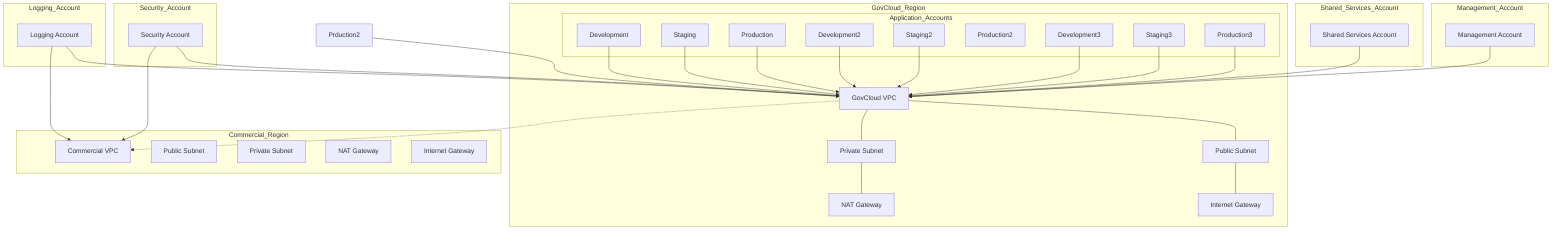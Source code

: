 graph TD
    subgraph Management_Account
        mgmt_account[Management Account]
    end

    subgraph Shared_Services_Account
        shared_services_account[Shared Services Account]
    end

    subgraph Security_Account
        security_account[Security Account]
    end

    subgraph Logging_Account
        logging_account[Logging Account]
    end

    subgraph GovCloud_Region
        govcloud_vpc[GovCloud VPC]
        govcloud_public_subnet[Public Subnet]
        govcloud_private_subnet[Private Subnet]
        govcloud_nat_gateway[NAT Gateway]
        govcloud_internet_gateway[Internet Gateway]
      subgraph Application_Accounts
         Development[Development]
         Staging[Staging]
         Production[Production]

         Development2[Development2]
         Staging2[Staging2]
         Production2[Production2]

         Development3[Development3]
         Staging3[Staging3]
         Production3[Production3]
      end
    end

    subgraph Commercial_Region
        commercial_vpc[Commercial VPC]
        commercial_public_subnet[Public Subnet]
        commercial_private_subnet[Private Subnet]
        commercial_nat_gateway[NAT Gateway]
        commercial_internet_gateway[Internet Gateway]
    end

    govcloud_vpc --- govcloud_public_subnet
    govcloud_vpc --- govcloud_private_subnet
    govcloud_public_subnet --- govcloud_internet_gateway
    govcloud_private_subnet --- govcloud_nat_gateway

    mgmt_account --> govcloud_vpc
    shared_services_account --> govcloud_vpc
    Development --> govcloud_vpc
    Staging --> govcloud_vpc
    Production --> govcloud_vpc
    Development2 --> govcloud_vpc
    Staging2 --> govcloud_vpc
    Prduction2 --> govcloud_vpc
    Development3 --> govcloud_vpc
    Staging3 --> govcloud_vpc
    Production3 --> govcloud_vpc
    security_account --> govcloud_vpc
    security_account --> commercial_vpc
    logging_account --> govcloud_vpc
    logging_account --> commercial_vpc

    govcloud_vpc -.-> commercial_vpc
